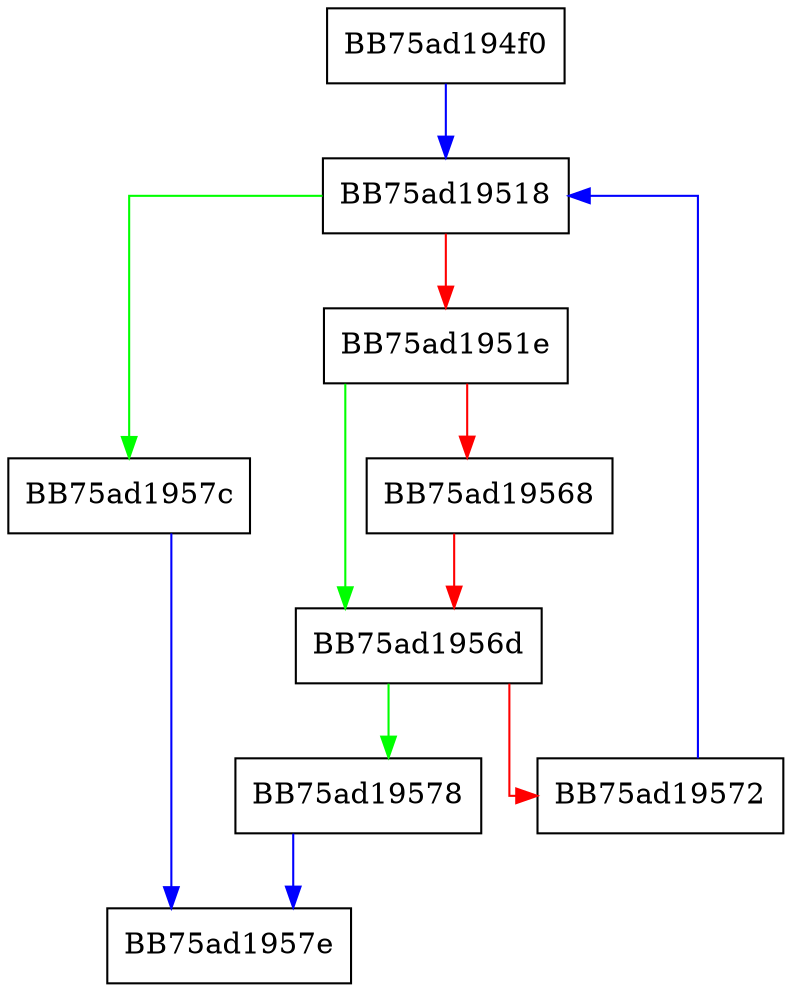digraph LocateCreateDeriveKeyCodeSnippet {
  node [shape="box"];
  graph [splines=ortho];
  BB75ad194f0 -> BB75ad19518 [color="blue"];
  BB75ad19518 -> BB75ad1957c [color="green"];
  BB75ad19518 -> BB75ad1951e [color="red"];
  BB75ad1951e -> BB75ad1956d [color="green"];
  BB75ad1951e -> BB75ad19568 [color="red"];
  BB75ad19568 -> BB75ad1956d [color="red"];
  BB75ad1956d -> BB75ad19578 [color="green"];
  BB75ad1956d -> BB75ad19572 [color="red"];
  BB75ad19572 -> BB75ad19518 [color="blue"];
  BB75ad19578 -> BB75ad1957e [color="blue"];
  BB75ad1957c -> BB75ad1957e [color="blue"];
}
